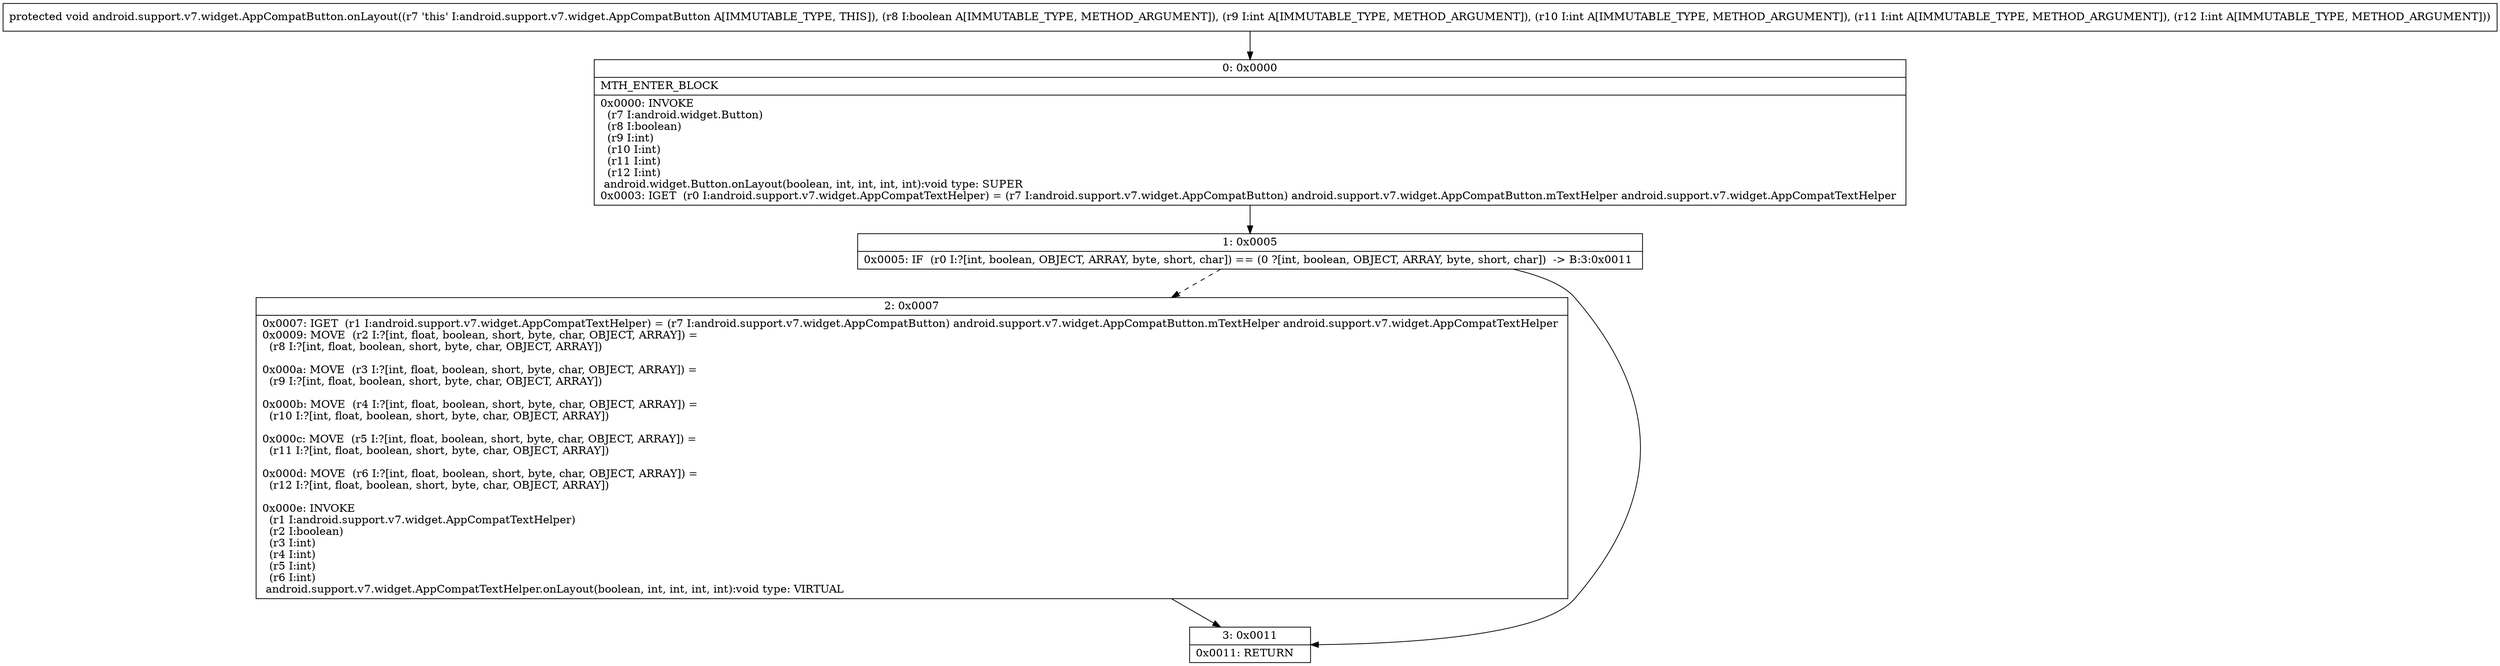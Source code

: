 digraph "CFG forandroid.support.v7.widget.AppCompatButton.onLayout(ZIIII)V" {
Node_0 [shape=record,label="{0\:\ 0x0000|MTH_ENTER_BLOCK\l|0x0000: INVOKE  \l  (r7 I:android.widget.Button)\l  (r8 I:boolean)\l  (r9 I:int)\l  (r10 I:int)\l  (r11 I:int)\l  (r12 I:int)\l android.widget.Button.onLayout(boolean, int, int, int, int):void type: SUPER \l0x0003: IGET  (r0 I:android.support.v7.widget.AppCompatTextHelper) = (r7 I:android.support.v7.widget.AppCompatButton) android.support.v7.widget.AppCompatButton.mTextHelper android.support.v7.widget.AppCompatTextHelper \l}"];
Node_1 [shape=record,label="{1\:\ 0x0005|0x0005: IF  (r0 I:?[int, boolean, OBJECT, ARRAY, byte, short, char]) == (0 ?[int, boolean, OBJECT, ARRAY, byte, short, char])  \-\> B:3:0x0011 \l}"];
Node_2 [shape=record,label="{2\:\ 0x0007|0x0007: IGET  (r1 I:android.support.v7.widget.AppCompatTextHelper) = (r7 I:android.support.v7.widget.AppCompatButton) android.support.v7.widget.AppCompatButton.mTextHelper android.support.v7.widget.AppCompatTextHelper \l0x0009: MOVE  (r2 I:?[int, float, boolean, short, byte, char, OBJECT, ARRAY]) = \l  (r8 I:?[int, float, boolean, short, byte, char, OBJECT, ARRAY])\l \l0x000a: MOVE  (r3 I:?[int, float, boolean, short, byte, char, OBJECT, ARRAY]) = \l  (r9 I:?[int, float, boolean, short, byte, char, OBJECT, ARRAY])\l \l0x000b: MOVE  (r4 I:?[int, float, boolean, short, byte, char, OBJECT, ARRAY]) = \l  (r10 I:?[int, float, boolean, short, byte, char, OBJECT, ARRAY])\l \l0x000c: MOVE  (r5 I:?[int, float, boolean, short, byte, char, OBJECT, ARRAY]) = \l  (r11 I:?[int, float, boolean, short, byte, char, OBJECT, ARRAY])\l \l0x000d: MOVE  (r6 I:?[int, float, boolean, short, byte, char, OBJECT, ARRAY]) = \l  (r12 I:?[int, float, boolean, short, byte, char, OBJECT, ARRAY])\l \l0x000e: INVOKE  \l  (r1 I:android.support.v7.widget.AppCompatTextHelper)\l  (r2 I:boolean)\l  (r3 I:int)\l  (r4 I:int)\l  (r5 I:int)\l  (r6 I:int)\l android.support.v7.widget.AppCompatTextHelper.onLayout(boolean, int, int, int, int):void type: VIRTUAL \l}"];
Node_3 [shape=record,label="{3\:\ 0x0011|0x0011: RETURN   \l}"];
MethodNode[shape=record,label="{protected void android.support.v7.widget.AppCompatButton.onLayout((r7 'this' I:android.support.v7.widget.AppCompatButton A[IMMUTABLE_TYPE, THIS]), (r8 I:boolean A[IMMUTABLE_TYPE, METHOD_ARGUMENT]), (r9 I:int A[IMMUTABLE_TYPE, METHOD_ARGUMENT]), (r10 I:int A[IMMUTABLE_TYPE, METHOD_ARGUMENT]), (r11 I:int A[IMMUTABLE_TYPE, METHOD_ARGUMENT]), (r12 I:int A[IMMUTABLE_TYPE, METHOD_ARGUMENT])) }"];
MethodNode -> Node_0;
Node_0 -> Node_1;
Node_1 -> Node_2[style=dashed];
Node_1 -> Node_3;
Node_2 -> Node_3;
}

